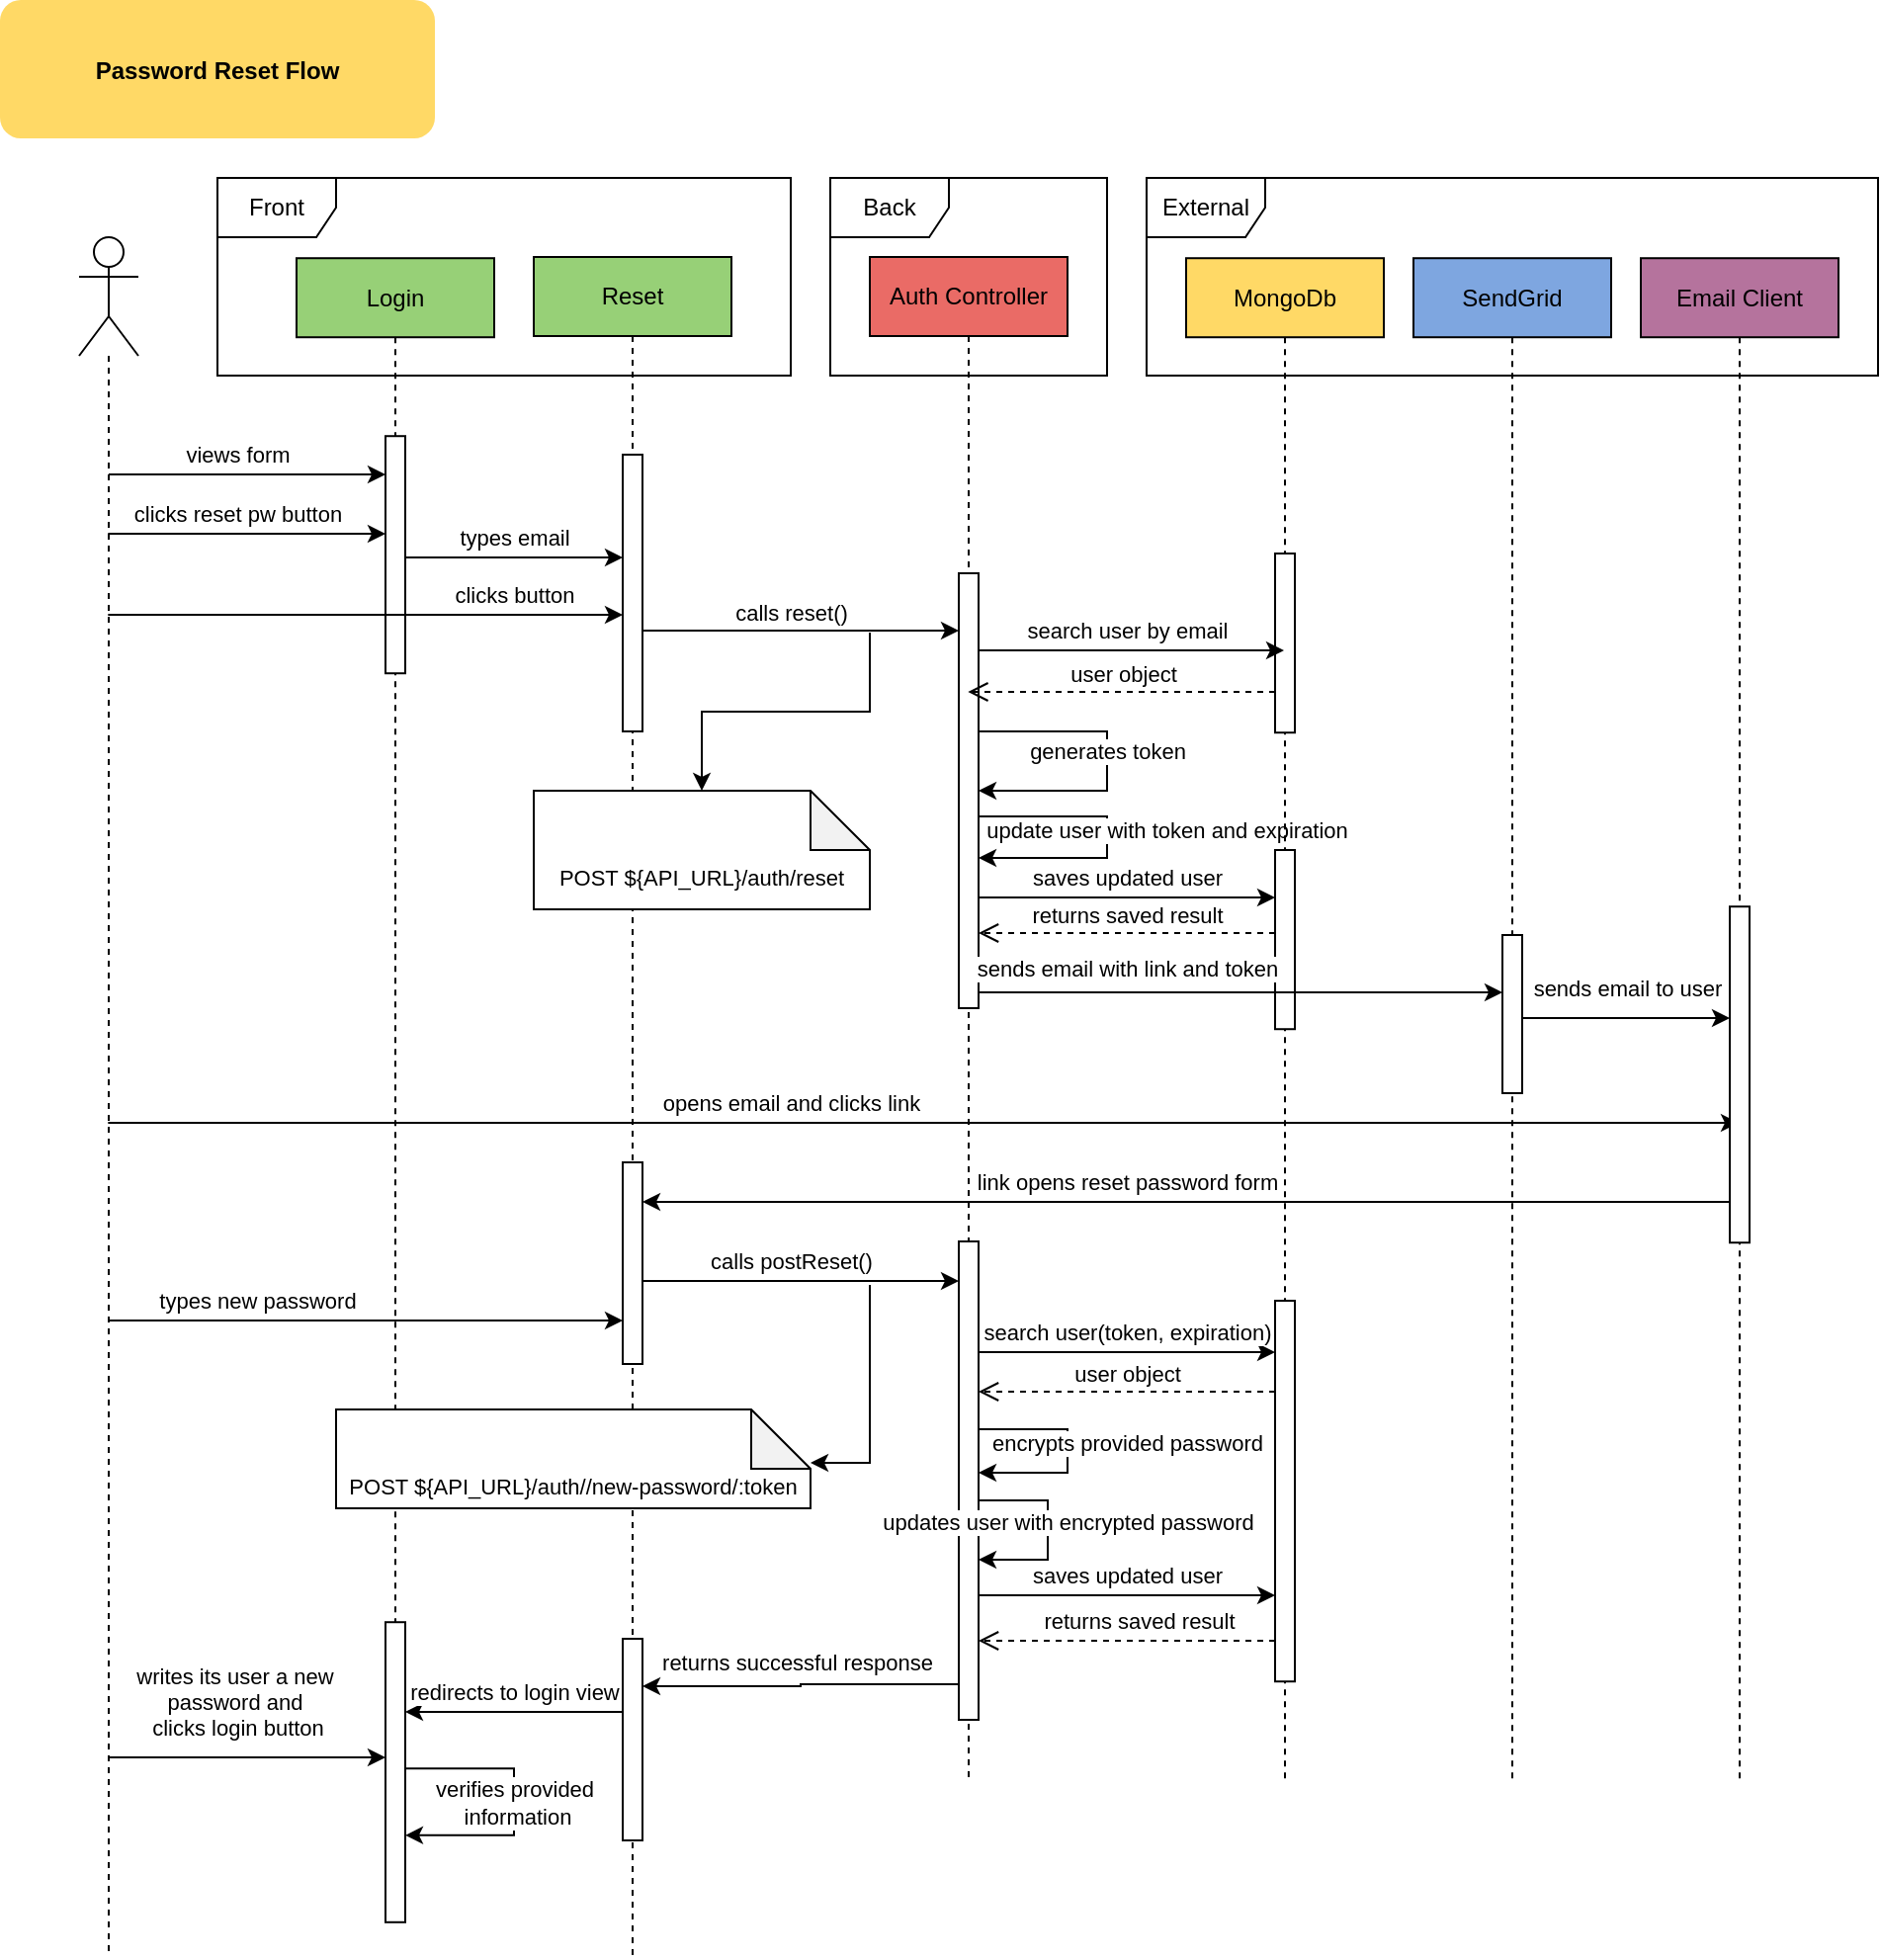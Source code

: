 <mxfile version="26.2.14">
  <diagram name="Page-1" id="9361dd3d-8414-5efd-6122-117bd74ce7a7">
    <mxGraphModel dx="1921" dy="1358" grid="1" gridSize="10" guides="1" tooltips="1" connect="1" arrows="1" fold="1" page="0" pageScale="1.5" pageWidth="826" pageHeight="1169" background="none" math="0" shadow="0">
      <root>
        <mxCell id="0" />
        <mxCell id="1" parent="0" />
        <mxCell id="-S9vXnGe0rzKB2e50dyQ-141" value="Password Reset Flow" style="rounded=1;fontStyle=1;fillColor=#FFD966;strokeColor=none" parent="1" vertex="1">
          <mxGeometry x="70" y="-60" width="220" height="70" as="geometry" />
        </mxCell>
        <mxCell id="-S9vXnGe0rzKB2e50dyQ-194" value="clicks reset pw button" style="edgeStyle=orthogonalEdgeStyle;rounded=0;orthogonalLoop=1;jettySize=auto;html=1;curved=0;" parent="1" edge="1">
          <mxGeometry x="-0.069" y="10" relative="1" as="geometry">
            <mxPoint x="124.667" y="210" as="sourcePoint" />
            <mxPoint x="265" y="210" as="targetPoint" />
            <Array as="points">
              <mxPoint x="180" y="210" />
              <mxPoint x="180" y="210" />
            </Array>
            <mxPoint as="offset" />
          </mxGeometry>
        </mxCell>
        <mxCell id="-S9vXnGe0rzKB2e50dyQ-215" value="views form" style="edgeStyle=orthogonalEdgeStyle;rounded=0;orthogonalLoop=1;jettySize=auto;html=1;curved=0;" parent="1" source="-S9vXnGe0rzKB2e50dyQ-147" target="-S9vXnGe0rzKB2e50dyQ-193" edge="1">
          <mxGeometry x="-0.069" y="10" relative="1" as="geometry">
            <Array as="points">
              <mxPoint x="240" y="180" />
              <mxPoint x="240" y="180" />
            </Array>
            <mxPoint as="offset" />
          </mxGeometry>
        </mxCell>
        <mxCell id="msFe4LkzLdmL3rLmu3Hh-1" value="opens email and clicks link" style="edgeStyle=orthogonalEdgeStyle;rounded=0;orthogonalLoop=1;jettySize=auto;html=1;curved=0;" parent="1" edge="1">
          <mxGeometry x="-0.163" y="10" relative="1" as="geometry">
            <Array as="points">
              <mxPoint x="750" y="508" />
              <mxPoint x="750" y="508" />
            </Array>
            <mxPoint as="offset" />
            <mxPoint x="124.667" y="508" as="sourcePoint" />
            <mxPoint x="949.5" y="508" as="targetPoint" />
          </mxGeometry>
        </mxCell>
        <mxCell id="msFe4LkzLdmL3rLmu3Hh-9" value="types new password" style="edgeStyle=orthogonalEdgeStyle;rounded=0;orthogonalLoop=1;jettySize=auto;html=1;curved=0;" parent="1" target="msFe4LkzLdmL3rLmu3Hh-2" edge="1">
          <mxGeometry x="-0.421" y="10" relative="1" as="geometry">
            <Array as="points">
              <mxPoint x="330" y="608" />
              <mxPoint x="330" y="608" />
            </Array>
            <mxPoint as="offset" />
            <mxPoint x="124.667" y="608" as="sourcePoint" />
          </mxGeometry>
        </mxCell>
        <mxCell id="msFe4LkzLdmL3rLmu3Hh-14" value="writes its user a new&amp;nbsp;&lt;div&gt;password and&amp;nbsp;&lt;/div&gt;&lt;div&gt;clicks login button&lt;/div&gt;" style="edgeStyle=orthogonalEdgeStyle;rounded=0;orthogonalLoop=1;jettySize=auto;html=1;curved=0;" parent="1" edge="1">
          <mxGeometry x="-0.069" y="28" relative="1" as="geometry">
            <Array as="points">
              <mxPoint x="180" y="829" />
              <mxPoint x="180" y="829" />
            </Array>
            <mxPoint as="offset" />
            <mxPoint x="124.667" y="829" as="sourcePoint" />
            <mxPoint x="265" y="829" as="targetPoint" />
          </mxGeometry>
        </mxCell>
        <mxCell id="-S9vXnGe0rzKB2e50dyQ-147" value="" style="shape=umlLifeline;perimeter=lifelinePerimeter;whiteSpace=wrap;html=1;container=1;dropTarget=0;collapsible=0;recursiveResize=0;outlineConnect=0;portConstraint=eastwest;newEdgeStyle={&quot;curved&quot;:0,&quot;rounded&quot;:0};participant=umlActor;size=60;" parent="1" vertex="1">
          <mxGeometry x="110" y="60" width="30" height="870" as="geometry" />
        </mxCell>
        <mxCell id="-S9vXnGe0rzKB2e50dyQ-151" value="&lt;div&gt;Reset&lt;/div&gt;" style="shape=umlLifeline;perimeter=lifelinePerimeter;whiteSpace=wrap;html=1;container=1;dropTarget=0;collapsible=0;recursiveResize=0;outlineConnect=0;portConstraint=eastwest;newEdgeStyle={&quot;curved&quot;:0,&quot;rounded&quot;:0};fillColor=#97D077;" parent="1" vertex="1">
          <mxGeometry x="340" y="70" width="100" height="860" as="geometry" />
        </mxCell>
        <mxCell id="-S9vXnGe0rzKB2e50dyQ-195" value="" style="html=1;points=[[0,0,0,0,5],[0,1,0,0,-5],[1,0,0,0,5],[1,1,0,0,-5]];perimeter=orthogonalPerimeter;outlineConnect=0;targetShapes=umlLifeline;portConstraint=eastwest;newEdgeStyle={&quot;curved&quot;:0,&quot;rounded&quot;:0};" parent="-S9vXnGe0rzKB2e50dyQ-151" vertex="1">
          <mxGeometry x="45" y="100" width="10" height="140" as="geometry" />
        </mxCell>
        <mxCell id="msFe4LkzLdmL3rLmu3Hh-2" value="" style="html=1;points=[[0,0,0,0,5],[0,1,0,0,-5],[1,0,0,0,5],[1,1,0,0,-5]];perimeter=orthogonalPerimeter;outlineConnect=0;targetShapes=umlLifeline;portConstraint=eastwest;newEdgeStyle={&quot;curved&quot;:0,&quot;rounded&quot;:0};" parent="-S9vXnGe0rzKB2e50dyQ-151" vertex="1">
          <mxGeometry x="45" y="458" width="10" height="102" as="geometry" />
        </mxCell>
        <mxCell id="CapPLo3dBv8TEHbCu7G2-16" value="" style="html=1;points=[[0,0,0,0,5],[0,1,0,0,-5],[1,0,0,0,5],[1,1,0,0,-5]];perimeter=orthogonalPerimeter;outlineConnect=0;targetShapes=umlLifeline;portConstraint=eastwest;newEdgeStyle={&quot;curved&quot;:0,&quot;rounded&quot;:0};" vertex="1" parent="-S9vXnGe0rzKB2e50dyQ-151">
          <mxGeometry x="45" y="699" width="10" height="102" as="geometry" />
        </mxCell>
        <mxCell id="-S9vXnGe0rzKB2e50dyQ-154" value="&lt;div&gt;Login&lt;/div&gt;" style="shape=umlLifeline;perimeter=lifelinePerimeter;whiteSpace=wrap;html=1;container=1;dropTarget=0;collapsible=0;recursiveResize=0;outlineConnect=0;portConstraint=eastwest;newEdgeStyle={&quot;curved&quot;:0,&quot;rounded&quot;:0};fillColor=#97D077;" parent="1" vertex="1">
          <mxGeometry x="220" y="70.61" width="100" height="841.78" as="geometry" />
        </mxCell>
        <mxCell id="-S9vXnGe0rzKB2e50dyQ-193" value="" style="html=1;points=[[0,0,0,0,5],[0,1,0,0,-5],[1,0,0,0,5],[1,1,0,0,-5]];perimeter=orthogonalPerimeter;outlineConnect=0;targetShapes=umlLifeline;portConstraint=eastwest;newEdgeStyle={&quot;curved&quot;:0,&quot;rounded&quot;:0};" parent="-S9vXnGe0rzKB2e50dyQ-154" vertex="1">
          <mxGeometry x="45" y="90" width="10" height="120" as="geometry" />
        </mxCell>
        <mxCell id="msFe4LkzLdmL3rLmu3Hh-12" value="" style="html=1;points=[[0,0,0,0,5],[0,1,0,0,-5],[1,0,0,0,5],[1,1,0,0,-5]];perimeter=orthogonalPerimeter;outlineConnect=0;targetShapes=umlLifeline;portConstraint=eastwest;newEdgeStyle={&quot;curved&quot;:0,&quot;rounded&quot;:0};" parent="-S9vXnGe0rzKB2e50dyQ-154" vertex="1">
          <mxGeometry x="45" y="690" width="10" height="151.78" as="geometry" />
        </mxCell>
        <mxCell id="CapPLo3dBv8TEHbCu7G2-18" value="verifies provided&lt;div&gt;&amp;nbsp;information&lt;/div&gt;" style="edgeStyle=orthogonalEdgeStyle;rounded=0;orthogonalLoop=1;jettySize=auto;html=1;curved=0;" edge="1" parent="-S9vXnGe0rzKB2e50dyQ-154">
          <mxGeometry relative="1" as="geometry">
            <mxPoint x="55" y="764.0" as="sourcePoint" />
            <mxPoint x="55" y="797.78" as="targetPoint" />
            <Array as="points">
              <mxPoint x="110" y="764" />
            </Array>
          </mxGeometry>
        </mxCell>
        <mxCell id="-S9vXnGe0rzKB2e50dyQ-156" value="Front" style="shape=umlFrame;whiteSpace=wrap;html=1;pointerEvents=0;" parent="1" vertex="1">
          <mxGeometry x="180" y="30" width="290" height="100" as="geometry" />
        </mxCell>
        <mxCell id="-S9vXnGe0rzKB2e50dyQ-157" value="&lt;div&gt;Auth Controller&lt;/div&gt;" style="shape=umlLifeline;perimeter=lifelinePerimeter;whiteSpace=wrap;html=1;container=1;dropTarget=0;collapsible=0;recursiveResize=0;outlineConnect=0;portConstraint=eastwest;newEdgeStyle={&quot;curved&quot;:0,&quot;rounded&quot;:0};fillColor=#EA6B66;" parent="1" vertex="1">
          <mxGeometry x="510" y="70" width="100" height="770" as="geometry" />
        </mxCell>
        <mxCell id="-S9vXnGe0rzKB2e50dyQ-199" value="" style="html=1;points=[[0,0,0,0,5],[0,1,0,0,-5],[1,0,0,0,5],[1,1,0,0,-5]];perimeter=orthogonalPerimeter;outlineConnect=0;targetShapes=umlLifeline;portConstraint=eastwest;newEdgeStyle={&quot;curved&quot;:0,&quot;rounded&quot;:0};" parent="-S9vXnGe0rzKB2e50dyQ-157" vertex="1">
          <mxGeometry x="45" y="160" width="10" height="220" as="geometry" />
        </mxCell>
        <mxCell id="msFe4LkzLdmL3rLmu3Hh-4" value="" style="html=1;points=[[0,0,0,0,5],[0,1,0,0,-5],[1,0,0,0,5],[1,1,0,0,-5]];perimeter=orthogonalPerimeter;outlineConnect=0;targetShapes=umlLifeline;portConstraint=eastwest;newEdgeStyle={&quot;curved&quot;:0,&quot;rounded&quot;:0};" parent="-S9vXnGe0rzKB2e50dyQ-157" vertex="1">
          <mxGeometry x="45" y="498" width="10" height="242" as="geometry" />
        </mxCell>
        <mxCell id="msFe4LkzLdmL3rLmu3Hh-10" value="updates user with encrypted password" style="edgeStyle=orthogonalEdgeStyle;rounded=0;orthogonalLoop=1;jettySize=auto;html=1;curved=0;" parent="-S9vXnGe0rzKB2e50dyQ-157" edge="1">
          <mxGeometry x="0.1" y="10" relative="1" as="geometry">
            <mxPoint x="55" y="609" as="sourcePoint" />
            <mxPoint x="55" y="659" as="targetPoint" />
            <Array as="points">
              <mxPoint x="90" y="629" />
            </Array>
            <mxPoint as="offset" />
          </mxGeometry>
        </mxCell>
        <mxCell id="CapPLo3dBv8TEHbCu7G2-2" value="update user with token and expiration" style="edgeStyle=orthogonalEdgeStyle;rounded=0;orthogonalLoop=1;jettySize=auto;html=1;curved=0;" edge="1" parent="-S9vXnGe0rzKB2e50dyQ-157">
          <mxGeometry x="0.071" y="30" relative="1" as="geometry">
            <mxPoint x="55" y="264" as="sourcePoint" />
            <mxPoint x="55" y="304" as="targetPoint" />
            <Array as="points">
              <mxPoint x="120" y="283" />
            </Array>
            <mxPoint as="offset" />
          </mxGeometry>
        </mxCell>
        <mxCell id="CapPLo3dBv8TEHbCu7G2-13" value="encrypts provided password" style="edgeStyle=orthogonalEdgeStyle;rounded=0;orthogonalLoop=1;jettySize=auto;html=1;curved=0;" edge="1" parent="-S9vXnGe0rzKB2e50dyQ-157">
          <mxGeometry x="0.062" y="30" relative="1" as="geometry">
            <mxPoint x="55" y="577" as="sourcePoint" />
            <mxPoint x="55" y="615.0" as="targetPoint" />
            <Array as="points">
              <mxPoint x="100" y="593" />
            </Array>
            <mxPoint as="offset" />
          </mxGeometry>
        </mxCell>
        <mxCell id="-S9vXnGe0rzKB2e50dyQ-162" value="MongoDb" style="shape=umlLifeline;perimeter=lifelinePerimeter;whiteSpace=wrap;html=1;container=1;dropTarget=0;collapsible=0;recursiveResize=0;outlineConnect=0;portConstraint=eastwest;newEdgeStyle={&quot;curved&quot;:0,&quot;rounded&quot;:0};fillColor=#FFD966;" parent="1" vertex="1">
          <mxGeometry x="670" y="70.61" width="100" height="769.39" as="geometry" />
        </mxCell>
        <mxCell id="-S9vXnGe0rzKB2e50dyQ-201" value="" style="html=1;points=[[0,0,0,0,5],[0,1,0,0,-5],[1,0,0,0,5],[1,1,0,0,-5]];perimeter=orthogonalPerimeter;outlineConnect=0;targetShapes=umlLifeline;portConstraint=eastwest;newEdgeStyle={&quot;curved&quot;:0,&quot;rounded&quot;:0};" parent="-S9vXnGe0rzKB2e50dyQ-162" vertex="1">
          <mxGeometry x="45" y="149.39" width="10" height="90.61" as="geometry" />
        </mxCell>
        <mxCell id="msFe4LkzLdmL3rLmu3Hh-6" value="" style="html=1;points=[[0,0,0,0,5],[0,1,0,0,-5],[1,0,0,0,5],[1,1,0,0,-5]];perimeter=orthogonalPerimeter;outlineConnect=0;targetShapes=umlLifeline;portConstraint=eastwest;newEdgeStyle={&quot;curved&quot;:0,&quot;rounded&quot;:0};" parent="-S9vXnGe0rzKB2e50dyQ-162" vertex="1">
          <mxGeometry x="45" y="527.39" width="10" height="192.61" as="geometry" />
        </mxCell>
        <mxCell id="CapPLo3dBv8TEHbCu7G2-3" value="" style="html=1;points=[[0,0,0,0,5],[0,1,0,0,-5],[1,0,0,0,5],[1,1,0,0,-5]];perimeter=orthogonalPerimeter;outlineConnect=0;targetShapes=umlLifeline;portConstraint=eastwest;newEdgeStyle={&quot;curved&quot;:0,&quot;rounded&quot;:0};" vertex="1" parent="-S9vXnGe0rzKB2e50dyQ-162">
          <mxGeometry x="45" y="299.39" width="10" height="90.61" as="geometry" />
        </mxCell>
        <mxCell id="-S9vXnGe0rzKB2e50dyQ-165" value="SendGrid" style="shape=umlLifeline;perimeter=lifelinePerimeter;whiteSpace=wrap;html=1;container=1;dropTarget=0;collapsible=0;recursiveResize=0;outlineConnect=0;portConstraint=eastwest;newEdgeStyle={&quot;curved&quot;:0,&quot;rounded&quot;:0};fillColor=#7EA6E0;" parent="1" vertex="1">
          <mxGeometry x="785" y="70.61" width="100" height="769.39" as="geometry" />
        </mxCell>
        <mxCell id="-S9vXnGe0rzKB2e50dyQ-198" value="" style="html=1;points=[[0,0,0,0,5],[0,1,0,0,-5],[1,0,0,0,5],[1,1,0,0,-5]];perimeter=orthogonalPerimeter;outlineConnect=0;targetShapes=umlLifeline;portConstraint=eastwest;newEdgeStyle={&quot;curved&quot;:0,&quot;rounded&quot;:0};" parent="-S9vXnGe0rzKB2e50dyQ-165" vertex="1">
          <mxGeometry x="45" y="342.39" width="10" height="80" as="geometry" />
        </mxCell>
        <mxCell id="-S9vXnGe0rzKB2e50dyQ-167" value="&lt;div&gt;Email Client&lt;/div&gt;" style="shape=umlLifeline;perimeter=lifelinePerimeter;whiteSpace=wrap;html=1;container=1;dropTarget=0;collapsible=0;recursiveResize=0;outlineConnect=0;portConstraint=eastwest;newEdgeStyle={&quot;curved&quot;:0,&quot;rounded&quot;:0};fillColor=#B5739D;" parent="1" vertex="1">
          <mxGeometry x="900" y="70.61" width="100" height="769.39" as="geometry" />
        </mxCell>
        <mxCell id="-S9vXnGe0rzKB2e50dyQ-206" value="" style="html=1;points=[[0,0,0,0,5],[0,1,0,0,-5],[1,0,0,0,5],[1,1,0,0,-5]];perimeter=orthogonalPerimeter;outlineConnect=0;targetShapes=umlLifeline;portConstraint=eastwest;newEdgeStyle={&quot;curved&quot;:0,&quot;rounded&quot;:0};" parent="-S9vXnGe0rzKB2e50dyQ-167" vertex="1">
          <mxGeometry x="45" y="328" width="10" height="170" as="geometry" />
        </mxCell>
        <mxCell id="-S9vXnGe0rzKB2e50dyQ-169" value="Back" style="shape=umlFrame;whiteSpace=wrap;html=1;pointerEvents=0;" parent="1" vertex="1">
          <mxGeometry x="490" y="30" width="140" height="100" as="geometry" />
        </mxCell>
        <mxCell id="-S9vXnGe0rzKB2e50dyQ-170" value="External" style="shape=umlFrame;whiteSpace=wrap;html=1;pointerEvents=0;" parent="1" vertex="1">
          <mxGeometry x="650" y="30" width="370" height="100" as="geometry" />
        </mxCell>
        <mxCell id="-S9vXnGe0rzKB2e50dyQ-197" value="types email" style="edgeStyle=orthogonalEdgeStyle;rounded=0;orthogonalLoop=1;jettySize=auto;html=1;curved=0;" parent="1" edge="1">
          <mxGeometry y="10" relative="1" as="geometry">
            <Array as="points">
              <mxPoint x="300" y="222" />
              <mxPoint x="300" y="222" />
            </Array>
            <mxPoint as="offset" />
            <mxPoint x="275" y="222" as="sourcePoint" />
            <mxPoint x="385" y="222" as="targetPoint" />
          </mxGeometry>
        </mxCell>
        <mxCell id="-S9vXnGe0rzKB2e50dyQ-200" value="calls reset()" style="edgeStyle=orthogonalEdgeStyle;rounded=0;orthogonalLoop=1;jettySize=auto;html=1;curved=0;" parent="1" edge="1">
          <mxGeometry x="-0.062" y="9" relative="1" as="geometry">
            <Array as="points">
              <mxPoint x="520" y="259" />
              <mxPoint x="520" y="259" />
            </Array>
            <mxPoint as="offset" />
            <mxPoint x="395" y="259" as="sourcePoint" />
            <mxPoint x="555" y="259" as="targetPoint" />
          </mxGeometry>
        </mxCell>
        <mxCell id="-S9vXnGe0rzKB2e50dyQ-203" value="sends email with link and token" style="edgeStyle=orthogonalEdgeStyle;rounded=0;orthogonalLoop=1;jettySize=auto;html=1;curved=0;" parent="1" edge="1">
          <mxGeometry x="-0.206" y="12" relative="1" as="geometry">
            <mxPoint x="565" y="392" as="sourcePoint" />
            <mxPoint x="830" y="442" as="targetPoint" />
            <Array as="points">
              <mxPoint x="565" y="442" />
            </Array>
            <mxPoint as="offset" />
          </mxGeometry>
        </mxCell>
        <mxCell id="-S9vXnGe0rzKB2e50dyQ-207" value="sends email to user" style="edgeStyle=orthogonalEdgeStyle;rounded=0;orthogonalLoop=1;jettySize=auto;html=1;curved=0;" parent="1" edge="1">
          <mxGeometry y="15" relative="1" as="geometry">
            <Array as="points">
              <mxPoint x="920" y="455" />
              <mxPoint x="920" y="455" />
            </Array>
            <mxPoint as="offset" />
            <mxPoint x="840" y="455" as="sourcePoint" />
            <mxPoint x="945" y="455" as="targetPoint" />
          </mxGeometry>
        </mxCell>
        <mxCell id="-S9vXnGe0rzKB2e50dyQ-218" value="search user by email" style="edgeStyle=orthogonalEdgeStyle;rounded=0;orthogonalLoop=1;jettySize=auto;html=1;curved=0;" parent="1" edge="1">
          <mxGeometry x="-0.029" y="10" relative="1" as="geometry">
            <Array as="points">
              <mxPoint x="640" y="269" />
              <mxPoint x="640" y="269" />
            </Array>
            <mxPoint as="offset" />
            <mxPoint x="565" y="269" as="sourcePoint" />
            <mxPoint x="719.5" y="269" as="targetPoint" />
          </mxGeometry>
        </mxCell>
        <mxCell id="-S9vXnGe0rzKB2e50dyQ-222" value="user object" style="html=1;verticalAlign=bottom;endArrow=open;dashed=1;endSize=8;curved=0;rounded=0;" parent="1" edge="1">
          <mxGeometry relative="1" as="geometry">
            <mxPoint x="715" y="290" as="sourcePoint" />
            <mxPoint x="559.667" y="290" as="targetPoint" />
            <Array as="points">
              <mxPoint x="640" y="290" />
              <mxPoint x="640" y="290" />
            </Array>
          </mxGeometry>
        </mxCell>
        <mxCell id="-S9vXnGe0rzKB2e50dyQ-223" value="generates token" style="edgeStyle=orthogonalEdgeStyle;rounded=0;orthogonalLoop=1;jettySize=auto;html=1;curved=0;" parent="1" edge="1">
          <mxGeometry relative="1" as="geometry">
            <mxPoint x="565" y="320" as="sourcePoint" />
            <mxPoint x="565" y="340" as="targetPoint" />
            <Array as="points">
              <mxPoint x="565" y="310" />
              <mxPoint x="630" y="310" />
              <mxPoint x="630" y="340" />
            </Array>
            <mxPoint as="offset" />
          </mxGeometry>
        </mxCell>
        <mxCell id="msFe4LkzLdmL3rLmu3Hh-3" value="link opens reset password form" style="edgeStyle=orthogonalEdgeStyle;rounded=0;orthogonalLoop=1;jettySize=auto;html=1;curved=0;" parent="1" source="-S9vXnGe0rzKB2e50dyQ-206" target="msFe4LkzLdmL3rLmu3Hh-2" edge="1">
          <mxGeometry x="0.109" y="-10" relative="1" as="geometry">
            <Array as="points">
              <mxPoint x="530" y="548" />
              <mxPoint x="530" y="548" />
            </Array>
            <mxPoint as="offset" />
          </mxGeometry>
        </mxCell>
        <mxCell id="msFe4LkzLdmL3rLmu3Hh-5" value="calls postReset()" style="edgeStyle=orthogonalEdgeStyle;rounded=0;orthogonalLoop=1;jettySize=auto;html=1;curved=0;" parent="1" source="msFe4LkzLdmL3rLmu3Hh-2" target="msFe4LkzLdmL3rLmu3Hh-4" edge="1">
          <mxGeometry x="-0.062" y="10" relative="1" as="geometry">
            <Array as="points">
              <mxPoint x="440" y="588" />
              <mxPoint x="440" y="588" />
            </Array>
            <mxPoint as="offset" />
          </mxGeometry>
        </mxCell>
        <mxCell id="msFe4LkzLdmL3rLmu3Hh-7" value="search user(token, expiration)" style="edgeStyle=orthogonalEdgeStyle;rounded=0;orthogonalLoop=1;jettySize=auto;html=1;curved=0;" parent="1" edge="1">
          <mxGeometry y="10" relative="1" as="geometry">
            <mxPoint x="565" y="624" as="sourcePoint" />
            <mxPoint x="715" y="624" as="targetPoint" />
            <Array as="points">
              <mxPoint x="670" y="624" />
              <mxPoint x="670" y="624" />
            </Array>
            <mxPoint as="offset" />
          </mxGeometry>
        </mxCell>
        <mxCell id="msFe4LkzLdmL3rLmu3Hh-8" value="user object" style="html=1;verticalAlign=bottom;endArrow=open;dashed=1;endSize=8;curved=0;rounded=0;" parent="1" edge="1">
          <mxGeometry relative="1" as="geometry">
            <mxPoint x="715" y="644" as="sourcePoint" />
            <mxPoint x="565" y="644" as="targetPoint" />
            <Array as="points">
              <mxPoint x="680" y="644" />
              <mxPoint x="680" y="644" />
            </Array>
          </mxGeometry>
        </mxCell>
        <mxCell id="msFe4LkzLdmL3rLmu3Hh-11" value="saves updated user" style="edgeStyle=orthogonalEdgeStyle;rounded=0;orthogonalLoop=1;jettySize=auto;html=1;curved=0;" parent="1" edge="1">
          <mxGeometry y="10" relative="1" as="geometry">
            <Array as="points">
              <mxPoint x="600" y="747" />
              <mxPoint x="600" y="747" />
            </Array>
            <mxPoint as="offset" />
            <mxPoint x="565" y="747" as="sourcePoint" />
            <mxPoint x="715" y="747" as="targetPoint" />
          </mxGeometry>
        </mxCell>
        <mxCell id="msFe4LkzLdmL3rLmu3Hh-13" value="returns successful response" style="edgeStyle=orthogonalEdgeStyle;rounded=0;orthogonalLoop=1;jettySize=auto;html=1;curved=0;" parent="1" target="CapPLo3dBv8TEHbCu7G2-16" edge="1">
          <mxGeometry x="0.036" y="-12" relative="1" as="geometry">
            <Array as="points">
              <mxPoint x="475" y="793" />
            </Array>
            <mxPoint as="offset" />
            <mxPoint x="555" y="792" as="sourcePoint" />
          </mxGeometry>
        </mxCell>
        <mxCell id="msFe4LkzLdmL3rLmu3Hh-16" value="clicks button" style="edgeStyle=orthogonalEdgeStyle;rounded=0;orthogonalLoop=1;jettySize=auto;html=1;curved=0;" parent="1" edge="1">
          <mxGeometry x="0.578" y="10" relative="1" as="geometry">
            <Array as="points">
              <mxPoint x="190" y="251" />
              <mxPoint x="190" y="251" />
            </Array>
            <mxPoint as="offset" />
            <mxPoint x="124.667" y="251" as="sourcePoint" />
            <mxPoint x="385" y="251" as="targetPoint" />
          </mxGeometry>
        </mxCell>
        <mxCell id="CapPLo3dBv8TEHbCu7G2-4" value="saves updated user" style="edgeStyle=orthogonalEdgeStyle;rounded=0;orthogonalLoop=1;jettySize=auto;html=1;curved=0;" edge="1" parent="1">
          <mxGeometry y="10" relative="1" as="geometry">
            <mxPoint x="565" y="394" as="sourcePoint" />
            <mxPoint x="715" y="394" as="targetPoint" />
            <Array as="points">
              <mxPoint x="600" y="394" />
              <mxPoint x="600" y="394" />
            </Array>
            <mxPoint as="offset" />
          </mxGeometry>
        </mxCell>
        <mxCell id="CapPLo3dBv8TEHbCu7G2-5" value="returns saved result" style="html=1;verticalAlign=bottom;endArrow=open;dashed=1;endSize=8;curved=0;rounded=0;" edge="1" parent="1">
          <mxGeometry relative="1" as="geometry">
            <mxPoint x="715" y="412" as="sourcePoint" />
            <mxPoint x="565" y="412" as="targetPoint" />
            <Array as="points">
              <mxPoint x="600" y="412" />
              <mxPoint x="600" y="412" />
            </Array>
          </mxGeometry>
        </mxCell>
        <mxCell id="CapPLo3dBv8TEHbCu7G2-7" style="edgeStyle=orthogonalEdgeStyle;rounded=0;orthogonalLoop=1;jettySize=auto;html=1;" edge="1" parent="1" target="CapPLo3dBv8TEHbCu7G2-6">
          <mxGeometry relative="1" as="geometry">
            <mxPoint x="510" y="260" as="sourcePoint" />
            <Array as="points">
              <mxPoint x="510" y="300" />
              <mxPoint x="425" y="300" />
            </Array>
          </mxGeometry>
        </mxCell>
        <mxCell id="CapPLo3dBv8TEHbCu7G2-6" value="&lt;div&gt;&lt;span style=&quot;font-size: 11px; text-wrap-mode: nowrap; background-color: rgb(255, 255, 255);&quot;&gt;&lt;br&gt;&lt;/span&gt;&lt;/div&gt;&lt;span style=&quot;font-size: 11px; text-wrap-mode: nowrap; background-color: rgb(255, 255, 255);&quot;&gt;&lt;div&gt;&lt;span style=&quot;font-size: 11px; text-wrap-mode: nowrap; background-color: rgb(255, 255, 255);&quot;&gt;&lt;br&gt;&lt;/span&gt;&lt;/div&gt;POST ${API_URL}/auth/reset&lt;/span&gt;" style="shape=note;whiteSpace=wrap;html=1;backgroundOutline=1;darkOpacity=0.05;" vertex="1" parent="1">
          <mxGeometry x="340" y="340" width="170" height="60" as="geometry" />
        </mxCell>
        <mxCell id="CapPLo3dBv8TEHbCu7G2-11" style="edgeStyle=orthogonalEdgeStyle;rounded=0;orthogonalLoop=1;jettySize=auto;html=1;" edge="1" parent="1" target="CapPLo3dBv8TEHbCu7G2-8">
          <mxGeometry relative="1" as="geometry">
            <mxPoint x="510" y="590" as="sourcePoint" />
            <Array as="points">
              <mxPoint x="510" y="680" />
            </Array>
          </mxGeometry>
        </mxCell>
        <mxCell id="CapPLo3dBv8TEHbCu7G2-8" value="&lt;div&gt;&lt;span style=&quot;font-size: 11px; text-wrap-mode: nowrap; background-color: rgb(255, 255, 255);&quot;&gt;&lt;br&gt;&lt;/span&gt;&lt;/div&gt;&lt;span style=&quot;font-size: 11px; text-wrap-mode: nowrap; background-color: rgb(255, 255, 255);&quot;&gt;&lt;div&gt;&lt;span style=&quot;font-size: 11px; text-wrap-mode: nowrap; background-color: rgb(255, 255, 255);&quot;&gt;&lt;br&gt;&lt;/span&gt;&lt;/div&gt;POST ${API_URL}/auth//new-password/:token&lt;/span&gt;" style="shape=note;whiteSpace=wrap;html=1;backgroundOutline=1;darkOpacity=0.05;" vertex="1" parent="1">
          <mxGeometry x="240" y="653" width="240" height="50" as="geometry" />
        </mxCell>
        <mxCell id="CapPLo3dBv8TEHbCu7G2-14" style="html=1;verticalAlign=bottom;endArrow=open;dashed=1;endSize=8;curved=0;rounded=0;" edge="1" parent="1" source="msFe4LkzLdmL3rLmu3Hh-6" target="msFe4LkzLdmL3rLmu3Hh-4">
          <mxGeometry relative="1" as="geometry">
            <Array as="points">
              <mxPoint x="690" y="770" />
              <mxPoint x="690" y="770" />
            </Array>
          </mxGeometry>
        </mxCell>
        <mxCell id="CapPLo3dBv8TEHbCu7G2-15" value="returns saved result" style="edgeLabel;html=1;align=center;verticalAlign=middle;resizable=0;points=[];" vertex="1" connectable="0" parent="CapPLo3dBv8TEHbCu7G2-14">
          <mxGeometry x="-0.079" relative="1" as="geometry">
            <mxPoint y="-10" as="offset" />
          </mxGeometry>
        </mxCell>
        <mxCell id="CapPLo3dBv8TEHbCu7G2-17" value="redirects to login view" style="edgeStyle=orthogonalEdgeStyle;rounded=0;orthogonalLoop=1;jettySize=auto;html=1;curved=0;" edge="1" parent="1">
          <mxGeometry y="-10" relative="1" as="geometry">
            <mxPoint x="385" y="806" as="sourcePoint" />
            <mxPoint x="275" y="806" as="targetPoint" />
            <Array as="points">
              <mxPoint x="360" y="806" />
              <mxPoint x="360" y="806" />
            </Array>
            <mxPoint as="offset" />
          </mxGeometry>
        </mxCell>
      </root>
    </mxGraphModel>
  </diagram>
</mxfile>
